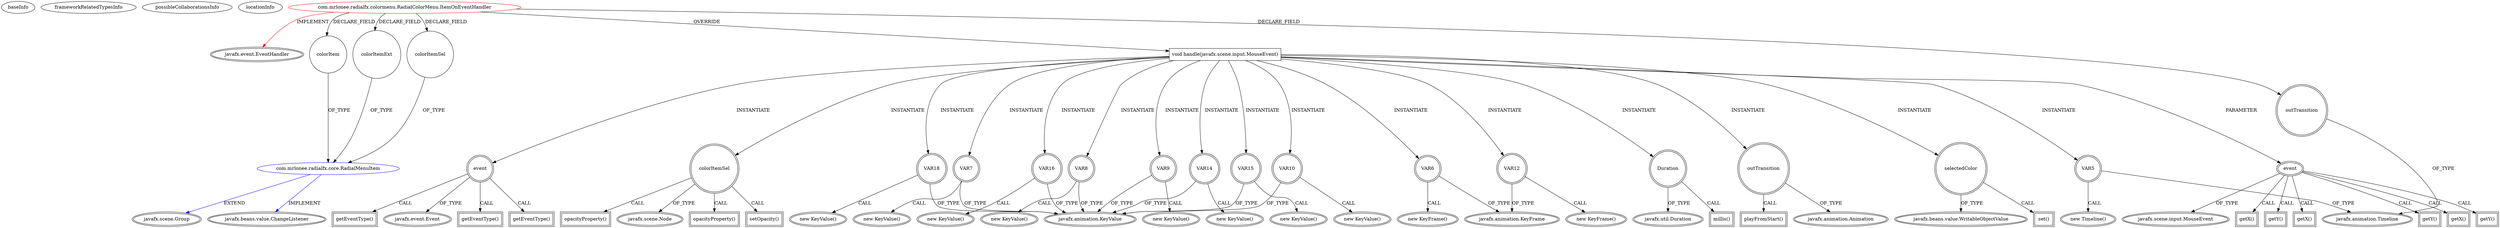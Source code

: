 digraph {
baseInfo[graphId=960,category="extension_graph",isAnonymous=false,possibleRelation=true]
frameworkRelatedTypesInfo[0="javafx.event.EventHandler"]
possibleCollaborationsInfo[0="960~FIELD_DECLARATION-FIELD_DECLARATION-FIELD_DECLARATION-~javafx.event.EventHandler ~javafx.scene.Group javafx.beans.value.ChangeListener ~false~false"]
locationInfo[projectName="MrLoNee-RadialFx",filePath="/MrLoNee-RadialFx/RadialFx-master/src/com/mrlonee/radialfx/colormenu/RadialColorMenu.java",contextSignature="ItemOnEventHandler",graphId="960"]
0[label="com.mrlonee.radialfx.colormenu.RadialColorMenu.ItemOnEventHandler",vertexType="ROOT_CLIENT_CLASS_DECLARATION",isFrameworkType=false,color=red]
1[label="javafx.event.EventHandler",vertexType="FRAMEWORK_INTERFACE_TYPE",isFrameworkType=true,peripheries=2]
2[label="colorItem",vertexType="FIELD_DECLARATION",isFrameworkType=false,shape=circle]
3[label="com.mrlonee.radialfx.core.RadialMenuItem",vertexType="REFERENCE_CLIENT_CLASS_DECLARATION",isFrameworkType=false,color=blue]
4[label="javafx.scene.Group",vertexType="FRAMEWORK_CLASS_TYPE",isFrameworkType=true,peripheries=2]
5[label="javafx.beans.value.ChangeListener",vertexType="FRAMEWORK_INTERFACE_TYPE",isFrameworkType=true,peripheries=2]
6[label="colorItemExt",vertexType="FIELD_DECLARATION",isFrameworkType=false,shape=circle]
8[label="colorItemSel",vertexType="FIELD_DECLARATION",isFrameworkType=false,shape=circle]
10[label="outTransition",vertexType="FIELD_DECLARATION",isFrameworkType=true,peripheries=2,shape=circle]
11[label="javafx.animation.Timeline",vertexType="FRAMEWORK_CLASS_TYPE",isFrameworkType=true,peripheries=2]
12[label="void handle(javafx.scene.input.MouseEvent)",vertexType="OVERRIDING_METHOD_DECLARATION",isFrameworkType=false,shape=box]
13[label="event",vertexType="PARAMETER_DECLARATION",isFrameworkType=true,peripheries=2]
14[label="javafx.scene.input.MouseEvent",vertexType="FRAMEWORK_CLASS_TYPE",isFrameworkType=true,peripheries=2]
15[label="event",vertexType="VARIABLE_EXPRESION",isFrameworkType=true,peripheries=2,shape=circle]
17[label="javafx.event.Event",vertexType="FRAMEWORK_CLASS_TYPE",isFrameworkType=true,peripheries=2]
16[label="getEventType()",vertexType="INSIDE_CALL",isFrameworkType=true,peripheries=2,shape=box]
19[label="getX()",vertexType="INSIDE_CALL",isFrameworkType=true,peripheries=2,shape=box]
21[label="getY()",vertexType="INSIDE_CALL",isFrameworkType=true,peripheries=2,shape=box]
22[label="colorItemSel",vertexType="VARIABLE_EXPRESION",isFrameworkType=true,peripheries=2,shape=circle]
24[label="javafx.scene.Node",vertexType="FRAMEWORK_CLASS_TYPE",isFrameworkType=true,peripheries=2]
23[label="setOpacity()",vertexType="INSIDE_CALL",isFrameworkType=true,peripheries=2,shape=box]
26[label="getEventType()",vertexType="INSIDE_CALL",isFrameworkType=true,peripheries=2,shape=box]
28[label="VAR5",vertexType="VARIABLE_EXPRESION",isFrameworkType=true,peripheries=2,shape=circle]
27[label="new Timeline()",vertexType="CONSTRUCTOR_CALL",isFrameworkType=true,peripheries=2]
31[label="VAR6",vertexType="VARIABLE_EXPRESION",isFrameworkType=true,peripheries=2,shape=circle]
32[label="javafx.animation.KeyFrame",vertexType="FRAMEWORK_CLASS_TYPE",isFrameworkType=true,peripheries=2]
30[label="new KeyFrame()",vertexType="CONSTRUCTOR_CALL",isFrameworkType=true,peripheries=2]
34[label="VAR7",vertexType="VARIABLE_EXPRESION",isFrameworkType=true,peripheries=2,shape=circle]
35[label="javafx.animation.KeyValue",vertexType="FRAMEWORK_CLASS_TYPE",isFrameworkType=true,peripheries=2]
33[label="new KeyValue()",vertexType="CONSTRUCTOR_CALL",isFrameworkType=true,peripheries=2]
37[label="VAR8",vertexType="VARIABLE_EXPRESION",isFrameworkType=true,peripheries=2,shape=circle]
36[label="new KeyValue()",vertexType="CONSTRUCTOR_CALL",isFrameworkType=true,peripheries=2]
40[label="VAR9",vertexType="VARIABLE_EXPRESION",isFrameworkType=true,peripheries=2,shape=circle]
39[label="new KeyValue()",vertexType="CONSTRUCTOR_CALL",isFrameworkType=true,peripheries=2]
43[label="VAR10",vertexType="VARIABLE_EXPRESION",isFrameworkType=true,peripheries=2,shape=circle]
42[label="new KeyValue()",vertexType="CONSTRUCTOR_CALL",isFrameworkType=true,peripheries=2]
46[label="opacityProperty()",vertexType="INSIDE_CALL",isFrameworkType=true,peripheries=2,shape=box]
48[label="VAR12",vertexType="VARIABLE_EXPRESION",isFrameworkType=true,peripheries=2,shape=circle]
47[label="new KeyFrame()",vertexType="CONSTRUCTOR_CALL",isFrameworkType=true,peripheries=2]
50[label="Duration",vertexType="VARIABLE_EXPRESION",isFrameworkType=true,peripheries=2,shape=circle]
52[label="javafx.util.Duration",vertexType="FRAMEWORK_CLASS_TYPE",isFrameworkType=true,peripheries=2]
51[label="millis()",vertexType="INSIDE_CALL",isFrameworkType=true,peripheries=2,shape=box]
54[label="VAR14",vertexType="VARIABLE_EXPRESION",isFrameworkType=true,peripheries=2,shape=circle]
53[label="new KeyValue()",vertexType="CONSTRUCTOR_CALL",isFrameworkType=true,peripheries=2]
57[label="VAR15",vertexType="VARIABLE_EXPRESION",isFrameworkType=true,peripheries=2,shape=circle]
56[label="new KeyValue()",vertexType="CONSTRUCTOR_CALL",isFrameworkType=true,peripheries=2]
60[label="VAR16",vertexType="VARIABLE_EXPRESION",isFrameworkType=true,peripheries=2,shape=circle]
59[label="new KeyValue()",vertexType="CONSTRUCTOR_CALL",isFrameworkType=true,peripheries=2]
63[label="opacityProperty()",vertexType="INSIDE_CALL",isFrameworkType=true,peripheries=2,shape=box]
65[label="VAR18",vertexType="VARIABLE_EXPRESION",isFrameworkType=true,peripheries=2,shape=circle]
64[label="new KeyValue()",vertexType="CONSTRUCTOR_CALL",isFrameworkType=true,peripheries=2]
67[label="outTransition",vertexType="VARIABLE_EXPRESION",isFrameworkType=true,peripheries=2,shape=circle]
69[label="javafx.animation.Animation",vertexType="FRAMEWORK_CLASS_TYPE",isFrameworkType=true,peripheries=2]
68[label="playFromStart()",vertexType="INSIDE_CALL",isFrameworkType=true,peripheries=2,shape=box]
71[label="getX()",vertexType="INSIDE_CALL",isFrameworkType=true,peripheries=2,shape=box]
73[label="getY()",vertexType="INSIDE_CALL",isFrameworkType=true,peripheries=2,shape=box]
74[label="selectedColor",vertexType="VARIABLE_EXPRESION",isFrameworkType=true,peripheries=2,shape=circle]
76[label="javafx.beans.value.WritableObjectValue",vertexType="FRAMEWORK_INTERFACE_TYPE",isFrameworkType=true,peripheries=2]
75[label="set()",vertexType="INSIDE_CALL",isFrameworkType=true,peripheries=2,shape=box]
78[label="getEventType()",vertexType="INSIDE_CALL",isFrameworkType=true,peripheries=2,shape=box]
80[label="getX()",vertexType="INSIDE_CALL",isFrameworkType=true,peripheries=2,shape=box]
82[label="getY()",vertexType="INSIDE_CALL",isFrameworkType=true,peripheries=2,shape=box]
0->1[label="IMPLEMENT",color=red]
0->2[label="DECLARE_FIELD"]
3->4[label="EXTEND",color=blue]
3->5[label="IMPLEMENT",color=blue]
2->3[label="OF_TYPE"]
0->6[label="DECLARE_FIELD"]
6->3[label="OF_TYPE"]
0->8[label="DECLARE_FIELD"]
8->3[label="OF_TYPE"]
0->10[label="DECLARE_FIELD"]
10->11[label="OF_TYPE"]
0->12[label="OVERRIDE"]
13->14[label="OF_TYPE"]
12->13[label="PARAMETER"]
12->15[label="INSTANTIATE"]
15->17[label="OF_TYPE"]
15->16[label="CALL"]
13->19[label="CALL"]
13->21[label="CALL"]
12->22[label="INSTANTIATE"]
22->24[label="OF_TYPE"]
22->23[label="CALL"]
15->26[label="CALL"]
12->28[label="INSTANTIATE"]
28->11[label="OF_TYPE"]
28->27[label="CALL"]
12->31[label="INSTANTIATE"]
31->32[label="OF_TYPE"]
31->30[label="CALL"]
12->34[label="INSTANTIATE"]
34->35[label="OF_TYPE"]
34->33[label="CALL"]
12->37[label="INSTANTIATE"]
37->35[label="OF_TYPE"]
37->36[label="CALL"]
12->40[label="INSTANTIATE"]
40->35[label="OF_TYPE"]
40->39[label="CALL"]
12->43[label="INSTANTIATE"]
43->35[label="OF_TYPE"]
43->42[label="CALL"]
22->46[label="CALL"]
12->48[label="INSTANTIATE"]
48->32[label="OF_TYPE"]
48->47[label="CALL"]
12->50[label="INSTANTIATE"]
50->52[label="OF_TYPE"]
50->51[label="CALL"]
12->54[label="INSTANTIATE"]
54->35[label="OF_TYPE"]
54->53[label="CALL"]
12->57[label="INSTANTIATE"]
57->35[label="OF_TYPE"]
57->56[label="CALL"]
12->60[label="INSTANTIATE"]
60->35[label="OF_TYPE"]
60->59[label="CALL"]
22->63[label="CALL"]
12->65[label="INSTANTIATE"]
65->35[label="OF_TYPE"]
65->64[label="CALL"]
12->67[label="INSTANTIATE"]
67->69[label="OF_TYPE"]
67->68[label="CALL"]
13->71[label="CALL"]
13->73[label="CALL"]
12->74[label="INSTANTIATE"]
74->76[label="OF_TYPE"]
74->75[label="CALL"]
15->78[label="CALL"]
13->80[label="CALL"]
13->82[label="CALL"]
}
